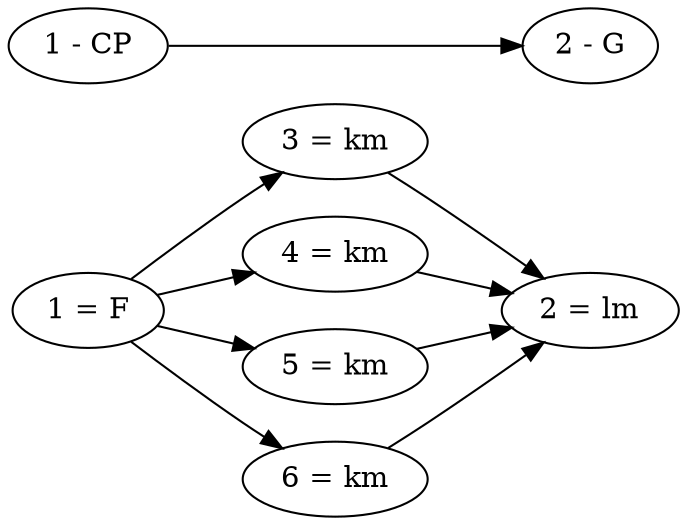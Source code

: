 digraph parallel_chain_10 {


  # Weirdly, if you specify horizontal direction, you
  #   have to put the new nodes before the old nodes.
  rankdir="LR";


  # New node relations.
  "1 = F"  -> "3 = km"
  "1 = F"  -> "4 = km"
  "1 = F"  -> "5 = km"
  "1 = F"  -> "6 = km"
  "3 = km" -> "2 = lm"
  "4 = km" -> "2 = lm"
  "5 = km" -> "2 = lm"
  "6 = km" -> "2 = lm"


  # Old node relations.
  "1 - CP" -> "2 - G"


  # Just a visual thing.
  # Make the nodes with the same ID show in the same position.
  { rank=same; "1 - CP"; "1 = F"; }
  { rank=same; "2 - G";  "2 = lm"; }


}
